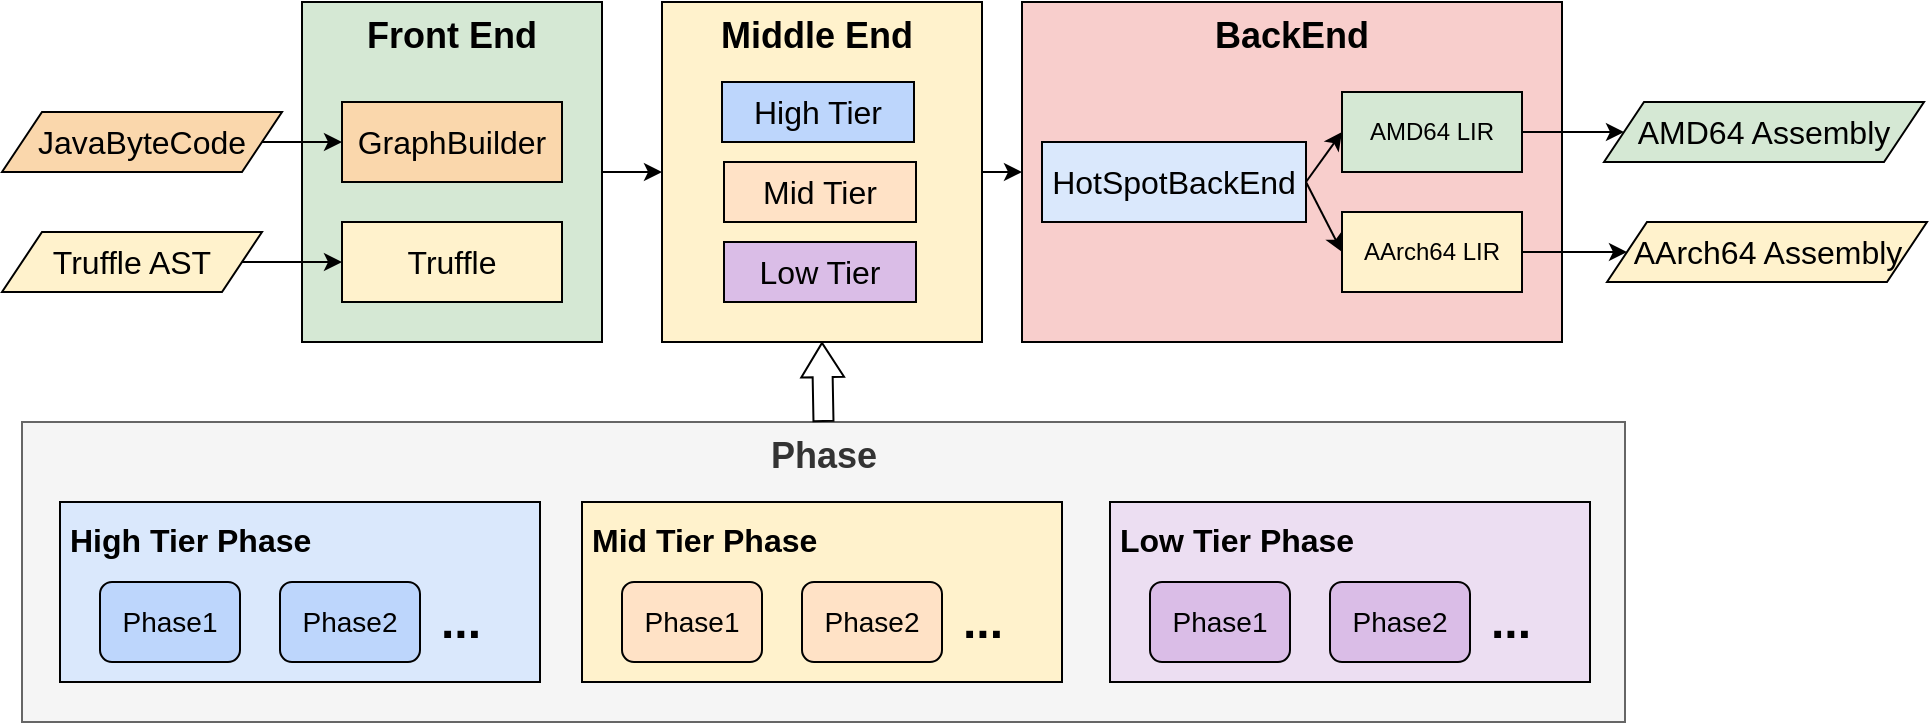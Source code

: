 <mxfile version="26.2.9">
  <diagram name="Page-1" id="MgzorA2moqm_CeeAu_sn">
    <mxGraphModel dx="2459" dy="863" grid="1" gridSize="10" guides="1" tooltips="1" connect="1" arrows="1" fold="1" page="1" pageScale="1" pageWidth="827" pageHeight="1169" math="0" shadow="0">
      <root>
        <mxCell id="0" />
        <mxCell id="1" parent="0" />
        <mxCell id="V28VGYGWBruspyK0fXsI-22" style="edgeStyle=orthogonalEdgeStyle;rounded=0;orthogonalLoop=1;jettySize=auto;html=1;exitX=1;exitY=0.5;exitDx=0;exitDy=0;entryX=0;entryY=0.5;entryDx=0;entryDy=0;" parent="1" source="V28VGYGWBruspyK0fXsI-3" target="V28VGYGWBruspyK0fXsI-8" edge="1">
          <mxGeometry relative="1" as="geometry" />
        </mxCell>
        <mxCell id="V28VGYGWBruspyK0fXsI-3" value="&lt;font style=&quot;font-size: 18px;&quot;&gt;&lt;b&gt;Front End&lt;/b&gt;&lt;/font&gt;" style="rounded=0;whiteSpace=wrap;html=1;verticalAlign=top;fillColor=#d5e8d4;strokeColor=default;" parent="1" vertex="1">
          <mxGeometry x="100" y="60" width="150" height="170" as="geometry" />
        </mxCell>
        <mxCell id="V28VGYGWBruspyK0fXsI-1" value="&lt;font style=&quot;font-size: 16px;&quot;&gt;GraphBuilder&lt;/font&gt;" style="rounded=0;whiteSpace=wrap;html=1;fillColor=#fad7ac;strokeColor=default;" parent="1" vertex="1">
          <mxGeometry x="120" y="110" width="110" height="40" as="geometry" />
        </mxCell>
        <mxCell id="V28VGYGWBruspyK0fXsI-2" value="&lt;font style=&quot;font-size: 16px;&quot;&gt;Truffle&lt;/font&gt;" style="rounded=0;whiteSpace=wrap;html=1;fillColor=#fff2cc;strokeColor=default;" parent="1" vertex="1">
          <mxGeometry x="120" y="170" width="110" height="40" as="geometry" />
        </mxCell>
        <mxCell id="V28VGYGWBruspyK0fXsI-19" style="edgeStyle=orthogonalEdgeStyle;rounded=0;orthogonalLoop=1;jettySize=auto;html=1;exitX=1;exitY=0.5;exitDx=0;exitDy=0;entryX=0;entryY=0.5;entryDx=0;entryDy=0;" parent="1" source="V28VGYGWBruspyK0fXsI-5" target="V28VGYGWBruspyK0fXsI-1" edge="1">
          <mxGeometry relative="1" as="geometry" />
        </mxCell>
        <mxCell id="V28VGYGWBruspyK0fXsI-5" value="&lt;span style=&quot;text-wrap-mode: nowrap;&quot;&gt;&lt;font style=&quot;font-size: 16px;&quot;&gt;JavaByteCode&lt;/font&gt;&lt;/span&gt;" style="shape=parallelogram;perimeter=parallelogramPerimeter;whiteSpace=wrap;html=1;fixedSize=1;fillColor=#fad7ac;strokeColor=default;" parent="1" vertex="1">
          <mxGeometry x="-50" y="115" width="140" height="30" as="geometry" />
        </mxCell>
        <mxCell id="V28VGYGWBruspyK0fXsI-21" style="edgeStyle=orthogonalEdgeStyle;rounded=0;orthogonalLoop=1;jettySize=auto;html=1;exitX=1;exitY=0.5;exitDx=0;exitDy=0;entryX=0;entryY=0.5;entryDx=0;entryDy=0;" parent="1" source="V28VGYGWBruspyK0fXsI-6" target="V28VGYGWBruspyK0fXsI-2" edge="1">
          <mxGeometry relative="1" as="geometry" />
        </mxCell>
        <mxCell id="V28VGYGWBruspyK0fXsI-6" value="&lt;span style=&quot;text-wrap-mode: nowrap;&quot;&gt;&lt;font style=&quot;font-size: 16px;&quot;&gt;Truffle AST&lt;/font&gt;&lt;/span&gt;" style="shape=parallelogram;perimeter=parallelogramPerimeter;whiteSpace=wrap;html=1;fixedSize=1;fillColor=#fff2cc;strokeColor=default;" parent="1" vertex="1">
          <mxGeometry x="-50" y="175" width="130" height="30" as="geometry" />
        </mxCell>
        <mxCell id="V28VGYGWBruspyK0fXsI-23" style="edgeStyle=orthogonalEdgeStyle;rounded=0;orthogonalLoop=1;jettySize=auto;html=1;exitX=1;exitY=0.5;exitDx=0;exitDy=0;entryX=0;entryY=0.5;entryDx=0;entryDy=0;" parent="1" source="V28VGYGWBruspyK0fXsI-8" target="V28VGYGWBruspyK0fXsI-9" edge="1">
          <mxGeometry relative="1" as="geometry" />
        </mxCell>
        <mxCell id="V28VGYGWBruspyK0fXsI-8" value="&lt;font style=&quot;font-size: 18px;&quot;&gt;&lt;b&gt;Middle End&amp;nbsp;&lt;/b&gt;&lt;/font&gt;" style="rounded=0;whiteSpace=wrap;html=1;verticalAlign=top;fillColor=#fff2cc;strokeColor=default;" parent="1" vertex="1">
          <mxGeometry x="280" y="60" width="160" height="170" as="geometry" />
        </mxCell>
        <mxCell id="V28VGYGWBruspyK0fXsI-9" value="&lt;font style=&quot;font-size: 18px;&quot;&gt;&lt;b&gt;BackEnd&lt;/b&gt;&lt;/font&gt;" style="rounded=0;whiteSpace=wrap;html=1;verticalAlign=top;fillColor=#f8cecc;strokeColor=default;" parent="1" vertex="1">
          <mxGeometry x="460" y="60" width="270" height="170" as="geometry" />
        </mxCell>
        <mxCell id="V28VGYGWBruspyK0fXsI-10" value="&lt;font style=&quot;font-size: 16px;&quot;&gt;High Tier&lt;/font&gt;" style="rounded=0;whiteSpace=wrap;html=1;fillColor=#BDD6FC;strokeColor=default;" parent="1" vertex="1">
          <mxGeometry x="310" y="100" width="96" height="30" as="geometry" />
        </mxCell>
        <mxCell id="V28VGYGWBruspyK0fXsI-11" value="&lt;font style=&quot;font-size: 16px;&quot;&gt;Mid Tier&lt;/font&gt;" style="rounded=0;whiteSpace=wrap;html=1;fillColor=#FFE2C6;strokeColor=default;" parent="1" vertex="1">
          <mxGeometry x="311" y="140" width="96" height="30" as="geometry" />
        </mxCell>
        <mxCell id="V28VGYGWBruspyK0fXsI-12" value="&lt;font style=&quot;font-size: 16px;&quot;&gt;Low Tier&lt;/font&gt;" style="rounded=0;whiteSpace=wrap;html=1;fillColor=light-dark(#dabde7, #392f3f);strokeColor=default;" parent="1" vertex="1">
          <mxGeometry x="311" y="180" width="96" height="30" as="geometry" />
        </mxCell>
        <mxCell id="V28VGYGWBruspyK0fXsI-17" style="rounded=0;orthogonalLoop=1;jettySize=auto;html=1;exitX=1;exitY=0.5;exitDx=0;exitDy=0;entryX=0;entryY=0.5;entryDx=0;entryDy=0;" parent="1" source="V28VGYGWBruspyK0fXsI-14" target="V28VGYGWBruspyK0fXsI-15" edge="1">
          <mxGeometry relative="1" as="geometry" />
        </mxCell>
        <mxCell id="V28VGYGWBruspyK0fXsI-18" style="rounded=0;orthogonalLoop=1;jettySize=auto;html=1;exitX=1;exitY=0.5;exitDx=0;exitDy=0;entryX=0;entryY=0.5;entryDx=0;entryDy=0;" parent="1" source="V28VGYGWBruspyK0fXsI-14" target="V28VGYGWBruspyK0fXsI-16" edge="1">
          <mxGeometry relative="1" as="geometry" />
        </mxCell>
        <mxCell id="V28VGYGWBruspyK0fXsI-14" value="&lt;font style=&quot;font-size: 16px;&quot;&gt;HotSpotBackEnd&lt;/font&gt;" style="rounded=0;whiteSpace=wrap;html=1;fillColor=#dae8fc;strokeColor=default;" parent="1" vertex="1">
          <mxGeometry x="470" y="130" width="132" height="40" as="geometry" />
        </mxCell>
        <mxCell id="5idZe8mrwgRvbqZLDoa3-4" style="edgeStyle=orthogonalEdgeStyle;rounded=0;orthogonalLoop=1;jettySize=auto;html=1;entryX=0;entryY=0.5;entryDx=0;entryDy=0;" edge="1" parent="1" source="V28VGYGWBruspyK0fXsI-15" target="5idZe8mrwgRvbqZLDoa3-1">
          <mxGeometry relative="1" as="geometry" />
        </mxCell>
        <mxCell id="V28VGYGWBruspyK0fXsI-15" value="AMD64 LIR" style="rounded=0;whiteSpace=wrap;html=1;fillColor=#d5e8d4;strokeColor=default;" parent="1" vertex="1">
          <mxGeometry x="620" y="105" width="90" height="40" as="geometry" />
        </mxCell>
        <mxCell id="5idZe8mrwgRvbqZLDoa3-6" style="edgeStyle=orthogonalEdgeStyle;rounded=0;orthogonalLoop=1;jettySize=auto;html=1;entryX=0;entryY=0.5;entryDx=0;entryDy=0;" edge="1" parent="1" source="V28VGYGWBruspyK0fXsI-16" target="5idZe8mrwgRvbqZLDoa3-2">
          <mxGeometry relative="1" as="geometry" />
        </mxCell>
        <mxCell id="V28VGYGWBruspyK0fXsI-16" value="AArch64 LIR" style="rounded=0;whiteSpace=wrap;html=1;fillColor=#fff2cc;strokeColor=default;" parent="1" vertex="1">
          <mxGeometry x="620" y="165" width="90" height="40" as="geometry" />
        </mxCell>
        <mxCell id="V28VGYGWBruspyK0fXsI-24" value="&lt;font style=&quot;font-size: 18px;&quot;&gt;&lt;b&gt;Phase&lt;/b&gt;&lt;/font&gt;" style="rounded=0;whiteSpace=wrap;html=1;verticalAlign=top;fillColor=#f5f5f5;fontColor=#333333;strokeColor=#666666;" parent="1" vertex="1">
          <mxGeometry x="-40" y="270" width="801.5" height="150" as="geometry" />
        </mxCell>
        <mxCell id="V28VGYGWBruspyK0fXsI-25" value="&lt;font style=&quot;font-size: 16px;&quot;&gt;&lt;b style=&quot;&quot;&gt;High Tier Phase&lt;/b&gt;&lt;/font&gt;" style="rounded=0;whiteSpace=wrap;html=1;verticalAlign=top;align=left;spacing=5;fillColor=#dae8fc;strokeColor=default;" parent="1" vertex="1">
          <mxGeometry x="-21" y="310" width="240" height="90" as="geometry" />
        </mxCell>
        <mxCell id="V28VGYGWBruspyK0fXsI-26" value="&lt;font style=&quot;font-size: 14px;&quot;&gt;Phase1&lt;/font&gt;" style="rounded=1;whiteSpace=wrap;html=1;fillColor=#BDD6FC;strokeColor=default;" parent="1" vertex="1">
          <mxGeometry x="-1" y="350" width="70" height="40" as="geometry" />
        </mxCell>
        <mxCell id="V28VGYGWBruspyK0fXsI-27" value="&lt;font style=&quot;font-size: 14px;&quot;&gt;Phase2&lt;/font&gt;" style="rounded=1;whiteSpace=wrap;html=1;fillColor=#BDD6FC;strokeColor=default;" parent="1" vertex="1">
          <mxGeometry x="89" y="350" width="70" height="40" as="geometry" />
        </mxCell>
        <mxCell id="V28VGYGWBruspyK0fXsI-29" value="&lt;font style=&quot;font-size: 24px;&quot;&gt;&lt;b style=&quot;&quot;&gt;...&lt;/b&gt;&lt;/font&gt;" style="text;html=1;align=center;verticalAlign=middle;resizable=0;points=[];autosize=1;strokeColor=none;fillColor=none;" parent="1" vertex="1">
          <mxGeometry x="159" y="350" width="40" height="40" as="geometry" />
        </mxCell>
        <mxCell id="V28VGYGWBruspyK0fXsI-30" value="&lt;font style=&quot;font-size: 16px;&quot;&gt;&lt;b style=&quot;&quot;&gt;Mid Tier Phase&lt;/b&gt;&lt;/font&gt;" style="rounded=0;whiteSpace=wrap;html=1;verticalAlign=top;align=left;spacing=5;fillColor=#fff2cc;strokeColor=default;" parent="1" vertex="1">
          <mxGeometry x="240" y="310" width="240" height="90" as="geometry" />
        </mxCell>
        <mxCell id="V28VGYGWBruspyK0fXsI-31" value="&lt;span style=&quot;font-size: 14px;&quot;&gt;Phase1&lt;/span&gt;" style="rounded=1;whiteSpace=wrap;html=1;fillColor=#FFE2C6;strokeColor=default;" parent="1" vertex="1">
          <mxGeometry x="260" y="350" width="70" height="40" as="geometry" />
        </mxCell>
        <mxCell id="V28VGYGWBruspyK0fXsI-32" value="&lt;span style=&quot;font-size: 14px;&quot;&gt;Phase2&lt;/span&gt;" style="rounded=1;whiteSpace=wrap;html=1;fillColor=#FFE2C6;strokeColor=default;" parent="1" vertex="1">
          <mxGeometry x="350" y="350" width="70" height="40" as="geometry" />
        </mxCell>
        <mxCell id="V28VGYGWBruspyK0fXsI-33" value="&lt;font style=&quot;font-size: 24px;&quot;&gt;&lt;b style=&quot;&quot;&gt;...&lt;/b&gt;&lt;/font&gt;" style="text;html=1;align=center;verticalAlign=middle;resizable=0;points=[];autosize=1;strokeColor=none;fillColor=none;" parent="1" vertex="1">
          <mxGeometry x="420" y="350" width="40" height="40" as="geometry" />
        </mxCell>
        <mxCell id="V28VGYGWBruspyK0fXsI-34" value="&lt;font style=&quot;font-size: 16px;&quot;&gt;&lt;b style=&quot;&quot;&gt;Low Tier Phase&lt;/b&gt;&lt;/font&gt;" style="rounded=0;whiteSpace=wrap;html=1;verticalAlign=top;align=left;spacing=5;fillColor=#ECDEF2;strokeColor=default;" parent="1" vertex="1">
          <mxGeometry x="504" y="310" width="240" height="90" as="geometry" />
        </mxCell>
        <mxCell id="V28VGYGWBruspyK0fXsI-35" value="&lt;span style=&quot;font-size: 14px;&quot;&gt;Phase1&lt;/span&gt;" style="rounded=1;whiteSpace=wrap;html=1;fillColor=#DABDE7;strokeColor=default;" parent="1" vertex="1">
          <mxGeometry x="524" y="350" width="70" height="40" as="geometry" />
        </mxCell>
        <mxCell id="V28VGYGWBruspyK0fXsI-36" value="&lt;span style=&quot;font-size: 14px;&quot;&gt;Phase2&lt;/span&gt;" style="rounded=1;whiteSpace=wrap;html=1;fillColor=#DABDE7;strokeColor=default;" parent="1" vertex="1">
          <mxGeometry x="614" y="350" width="70" height="40" as="geometry" />
        </mxCell>
        <mxCell id="V28VGYGWBruspyK0fXsI-37" value="&lt;font style=&quot;font-size: 24px;&quot;&gt;&lt;b style=&quot;&quot;&gt;...&lt;/b&gt;&lt;/font&gt;" style="text;html=1;align=center;verticalAlign=middle;resizable=0;points=[];autosize=1;strokeColor=none;fillColor=none;" parent="1" vertex="1">
          <mxGeometry x="684" y="350" width="40" height="40" as="geometry" />
        </mxCell>
        <mxCell id="V28VGYGWBruspyK0fXsI-38" value="" style="shape=flexArrow;endArrow=classic;html=1;rounded=0;entryX=0.5;entryY=1;entryDx=0;entryDy=0;exitX=0.5;exitY=0;exitDx=0;exitDy=0;endWidth=10.37;endSize=5.363;" parent="1" source="V28VGYGWBruspyK0fXsI-24" target="V28VGYGWBruspyK0fXsI-8" edge="1">
          <mxGeometry width="50" height="50" relative="1" as="geometry">
            <mxPoint x="350" y="290" as="sourcePoint" />
            <mxPoint x="400" y="240" as="targetPoint" />
          </mxGeometry>
        </mxCell>
        <mxCell id="5idZe8mrwgRvbqZLDoa3-1" value="&lt;span style=&quot;text-wrap-mode: nowrap;&quot;&gt;&lt;font style=&quot;font-size: 16px;&quot;&gt;AMD64 Assembly&lt;/font&gt;&lt;/span&gt;" style="shape=parallelogram;perimeter=parallelogramPerimeter;whiteSpace=wrap;html=1;fixedSize=1;fillColor=#d5e8d4;strokeColor=default;" vertex="1" parent="1">
          <mxGeometry x="751" y="110" width="160" height="30" as="geometry" />
        </mxCell>
        <mxCell id="5idZe8mrwgRvbqZLDoa3-2" value="&lt;span style=&quot;text-wrap-mode: nowrap;&quot;&gt;&lt;font style=&quot;font-size: 16px;&quot;&gt;AArch64 Assembly&lt;/font&gt;&lt;/span&gt;" style="shape=parallelogram;perimeter=parallelogramPerimeter;whiteSpace=wrap;html=1;fixedSize=1;fillColor=#fff2cc;strokeColor=default;" vertex="1" parent="1">
          <mxGeometry x="752.5" y="170" width="160" height="30" as="geometry" />
        </mxCell>
      </root>
    </mxGraphModel>
  </diagram>
</mxfile>
